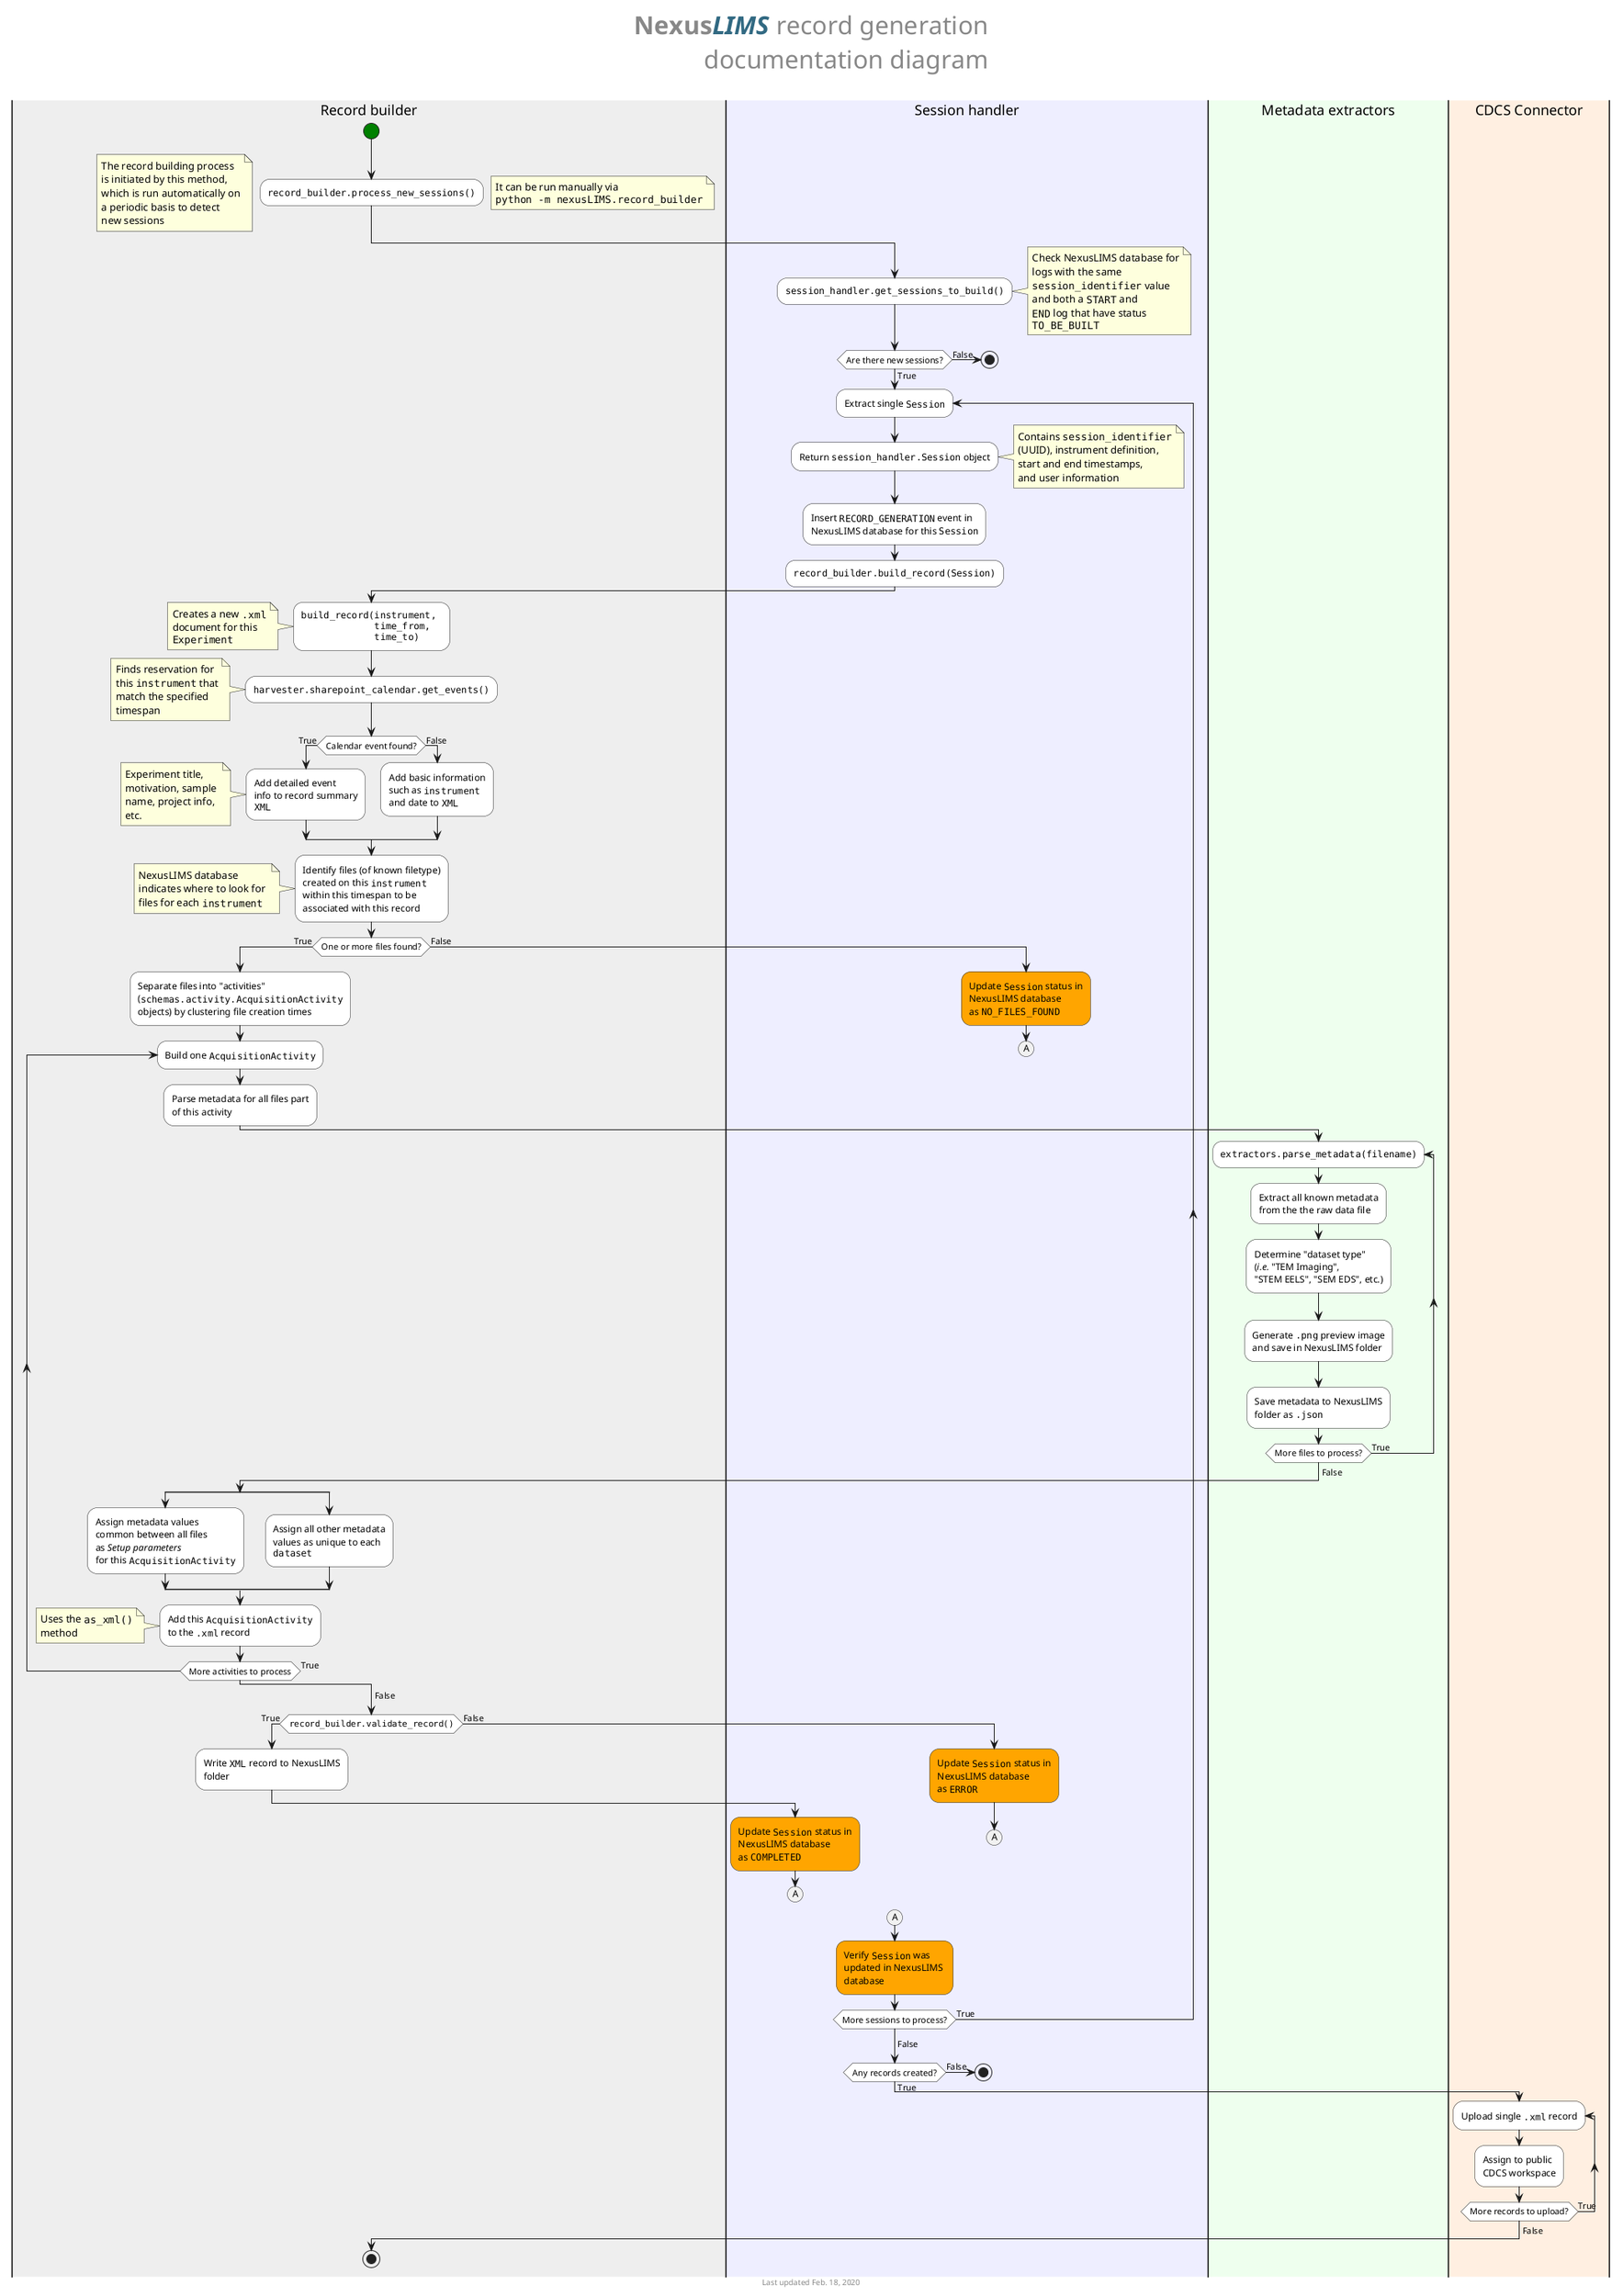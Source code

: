 @startuml
skinparam ConditionEndStyle hline
skinparam ActivityBackgroundColor #ffffff
skinparam ActivityStartColor green
skinparam ActivityEndColor red
skinparam linetype polyline
skinparam linetype ortho

center header
<font size=32><b>Nexus<font color=#316982><i>LIMS</i></b> record generation</font>
<font size=32>documentation diagram</font>


endheader


|#eee|Record builder|
start

:""record_builder.process_new_sessions()"";
note left
  The record building process
  is initiated by this method,
  which is run automatically on
  a periodic basis to detect
  new sessions
end note

note right
  It can be run manually via
  ""python -m nexusLIMS.record_builder""
end note

|#eeeeff|Session handler|

:""session_handler.get_sessions_to_build()"";
note right
  Check NexusLIMS database for
  logs with the same 
  ""session_identifier"" value
  and both a ""START"" and 
  ""END"" log that have status
  ""TO_BE_BUILT""
end note

if (Are there new sessions?) then (True)
  repeat :Extract single ""Session"";
    :Return ""session_handler.Session"" object;
    note right 
      Contains ""session_identifier""
      (UUID), instrument definition, 
      start and end timestamps,
      and user information
    end note
    :Insert ""RECORD_GENERATION"" event in
    NexusLIMS database for this ""Session"";
    :""record_builder.build_record(Session)"";
    |Record builder|
    :""build_record(instrument, ""
    ""             time_from, ""
    ""             time_to)"";
    note left
      Creates a new "".xml""
      document for this 
      ""Experiment""
    end note
    :""harvester.sharepoint_calendar.get_events()"";
    note left
      Finds reservation for
      this ""instrument"" that
      match the specified
      timespan
    end note
    if (Calendar event found?) then (True)
      :Add detailed event
      info to record summary
      ""XML"";
      note left
        Experiment title, 
        motivation, sample 
        name, project info, 
        etc.
      end note
    else (False)
      :Add basic information
      such as ""instrument""
      and date to ""XML"";
    endif
    :Identify files (of known filetype) 
    created on this ""instrument"" 
    within this timespan to be
    associated with this record;
    note left
      NexusLIMS database
      indicates where to look for 
      files for each ""instrument""
    end note
    if (One or more files found?) then (True)
      |Record builder|
      :Separate files into "activities" 
      (""schemas.activity.AcquisitionActivity""
      objects) by clustering file creation times;
      ' note right
      '   ""schemas.activity.""
      '   ""cluster_filelist_mtimes()""
      '   performs statistical analysis
      '   of file modification times to
      '   group related files together
      ' end note
      repeat :Build one ""AcquisitionActivity"";
        :Parse metadata for all files part
        of this activity;
        |#eeffee|Metadata extractors|
        repeat :""extractors.parse_metadata(filename)"";
          :Extract all known metadata
          from the the raw data file;
          :Determine "dataset type" 
          (<i>i.e.</i> "TEM Imaging", 
          "STEM EELS", "SEM EDS", etc.);
          :Generate "".png"" preview image
          and save in NexusLIMS folder;
          :Save metadata to NexusLIMS
          folder as "".json"";
        repeat while (More files to process?) is (True)
        -> False;
        |Record builder|
        split
        :Assign metadata values 
        common between all files 
        as <i>Setup parameters</i>
        for this ""AcquisitionActivity"";
        split again
        :Assign all other metadata
        values as unique to each
        ""dataset"";
        ' note right
        '   test
        ' end note
        end split
        :Add this ""AcquisitionActivity""
        to the "".xml"" record;
        note left
          Uses the ""as_xml()""
          method
        end note
      repeat while (More activities to process) is (True)
    else (False)
      |Session handler|
      #Orange:Update ""Session"" status in 
      NexusLIMS database 
      as ""NO_FILES_FOUND"";
      (A)
      detach
    endif
    -> False;
    |Record builder|
    if (""record_builder.validate_record()"") then (True)
      |Record builder|
      :Write ""XML"" record to NexusLIMS
      folder;
      |Session handler|
      #Orange:Update ""Session"" status in 
      NexusLIMS database 
      as ""COMPLETED"";
      (A)
      detach
      |Record builder|
    else (False)
      |Session handler|
      #Orange:Update ""Session"" status in 
      NexusLIMS database 
      as ""ERROR"";
      (A)
      detach
      |Record builder|
    endif
    |Session handler|
    (A)
    #Orange:Verify ""Session"" was
    updated in NexusLIMS 
    database;
  repeat while (More sessions to process?) is (True)
  |Session handler|
  -> False;
  if (Any records created?) then (False)
    stop
  else (True)
    |#ffefe1|CDCS Connector|
    repeat :Upload single "".xml"" record;
      :Assign to public 
      CDCS workspace;
    repeat while (More records to upload?) is (True)
    -> False;
    |Record builder|
    stop
  endif
else (False)
  |Session handler|
  stop
endif


center footer
 Last updated Feb. 18, 2020
end footer

@enduml

